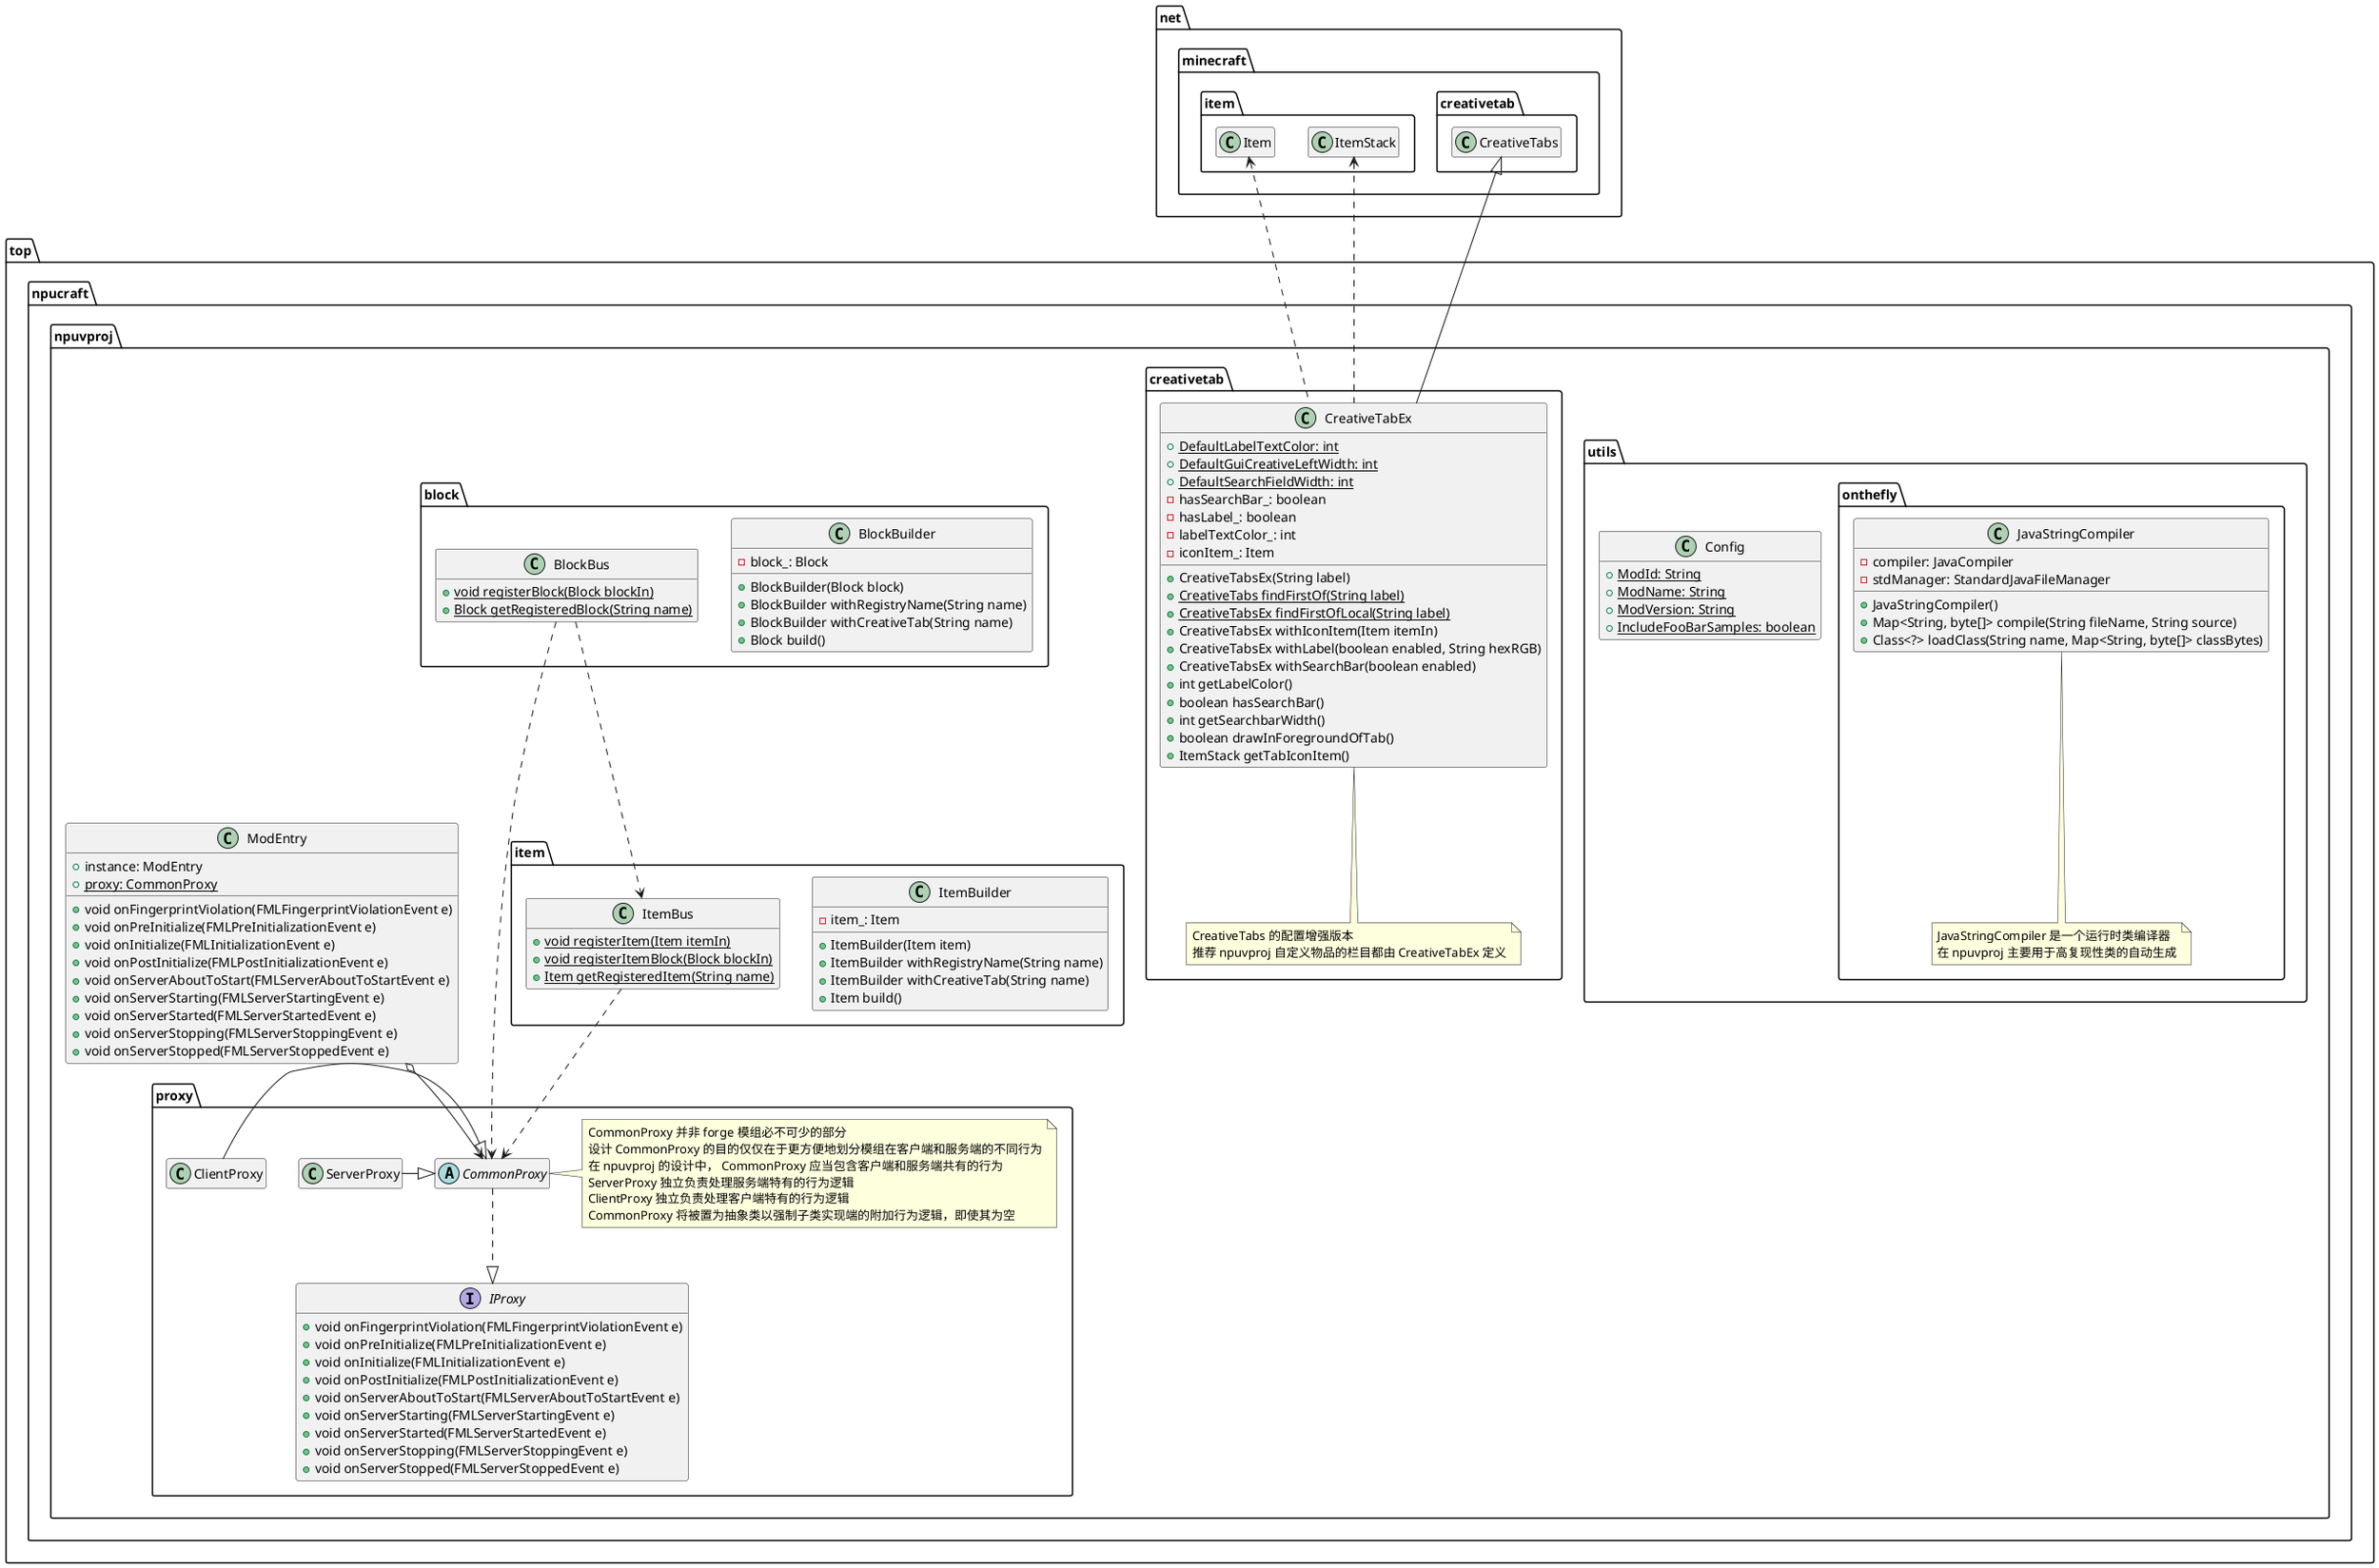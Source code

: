 @startuml npuvproj

hide empty methods
hide empty members

set namespaceSeparator .

namespace net.minecraft {
	namespace creativetab {
		class CreativeTabs
	}
	namespace item {
		class Item
		class ItemStack
	}
}

namespace top.npucraft.npuvproj {
	namespace utils {
		class Config {
			+ {static} ModId: String
			+ {static} ModName: String
			+ {static} ModVersion: String
			+ {static} IncludeFooBarSamples: boolean
		}

		namespace onthefly {
			class JavaStringCompiler {
				- compiler: JavaCompiler
				- stdManager: StandardJavaFileManager
				+ JavaStringCompiler()
				+ Map<String, byte[]> compile(String fileName, String source)
				+ Class<?> loadClass(String name, Map<String, byte[]> classBytes)
			}
			note bottom of JavaStringCompiler {
				JavaStringCompiler 是一个运行时类编译器
				在 npuvproj 主要用于高复现性类的自动生成
			}
		}
	}

	namespace proxy {
		interface IProxy {
			+ void onFingerprintViolation(FMLFingerprintViolationEvent e)
			+ void onPreInitialize(FMLPreInitializationEvent e)
			+ void onInitialize(FMLInitializationEvent e)
			+ void onPostInitialize(FMLPostInitializationEvent e)
			+ void onServerAboutToStart(FMLServerAboutToStartEvent e)
			+ void onServerStarting(FMLServerStartingEvent e)
			+ void onServerStarted(FMLServerStartedEvent e)
			+ void onServerStopping(FMLServerStoppingEvent e)
			+ void onServerStopped(FMLServerStoppedEvent e)
		}

		abstract CommonProxy {

		}
		note right of CommonProxy {
			CommonProxy 并非 forge 模组必不可少的部分
			设计 CommonProxy 的目的仅仅在于更方便地划分模组在客户端和服务端的不同行为
			在 npuvproj 的设计中， CommonProxy 应当包含客户端和服务端共有的行为
			ServerProxy 独立负责处理服务端特有的行为逻辑
			ClientProxy 独立负责处理客户端特有的行为逻辑
			CommonProxy 将被置为抽象类以强制子类实现端的附加行为逻辑，即使其为空
		}
		CommonProxy .down.|> IProxy

		class ServerProxy {

		}
		ServerProxy -right-|> CommonProxy

		class ClientProxy {

		}
		ClientProxy -right-|> CommonProxy
	}

	class ModEntry {
		+ instance: ModEntry
		+ {static} proxy: CommonProxy
		+ void onFingerprintViolation(FMLFingerprintViolationEvent e)
		+ void onPreInitialize(FMLPreInitializationEvent e)
		+ void onInitialize(FMLInitializationEvent e)
		+ void onPostInitialize(FMLPostInitializationEvent e)
		+ void onServerAboutToStart(FMLServerAboutToStartEvent e)
		+ void onServerStarting(FMLServerStartingEvent e)
		+ void onServerStarted(FMLServerStartedEvent e)
		+ void onServerStopping(FMLServerStoppingEvent e)
		+ void onServerStopped(FMLServerStoppedEvent e)
	}
	ModEntry o--> top.npucraft.npuvproj.proxy.CommonProxy

	namespace creativetab {
		class CreativeTabEx {
			+ {static} DefaultLabelTextColor: int
			+ {static} DefaultGuiCreativeLeftWidth: int
			+ {static} DefaultSearchFieldWidth: int
			- hasSearchBar_: boolean
			- hasLabel_: boolean
			- labelTextColor_: int
			- iconItem_: Item
			+ CreativeTabsEx(String label)
			+ {static} CreativeTabs findFirstOf(String label)
			+ {static} CreativeTabsEx findFirstOfLocal(String label)
			+ CreativeTabsEx withIconItem(Item itemIn)
			+ CreativeTabsEx withLabel(boolean enabled, String hexRGB)
			+ CreativeTabsEx withSearchBar(boolean enabled)
			+ int getLabelColor()
			+ boolean hasSearchBar()
			+ int getSearchbarWidth()
			+ boolean drawInForegroundOfTab()
			+ ItemStack getTabIconItem()
		}
		CreativeTabEx -up-|> net.minecraft.creativetab.CreativeTabs
		CreativeTabEx .up.> net.minecraft.item.Item
		CreativeTabEx .up.> net.minecraft.item.ItemStack
		note bottom of CreativeTabEx {
			CreativeTabs 的配置增强版本
			推荐 npuvproj 自定义物品的栏目都由 CreativeTabEx 定义
		}
	}

	namespace item {
		class ItemBuilder {
			- item_: Item
			+ ItemBuilder(Item item)
			+ ItemBuilder withRegistryName(String name)
			+ ItemBuilder withCreativeTab(String name)
			+ Item build()
		}

		class ItemBus {
			+ {static} void registerItem(Item itemIn)
			+ {static} void registerItemBlock(Block blockIn)
			+ {static} Item getRegisteredItem(String name)
		}
		ItemBus ..> top.npucraft.npuvproj.proxy.CommonProxy
	}

	namespace block {
		class BlockBuilder {
			- block_: Block
			+ BlockBuilder(Block block)
			+ BlockBuilder withRegistryName(String name)
			+ BlockBuilder withCreativeTab(String name)
			+ Block build()
		}

		class BlockBus {
			+ {static} void registerBlock(Block blockIn)
			+ {static} Block getRegisteredBlock(String name)
		}
		BlockBus ..> top.npucraft.npuvproj.item.ItemBus
		BlockBus ..> top.npucraft.npuvproj.proxy.CommonProxy
	}
}

@enduml
